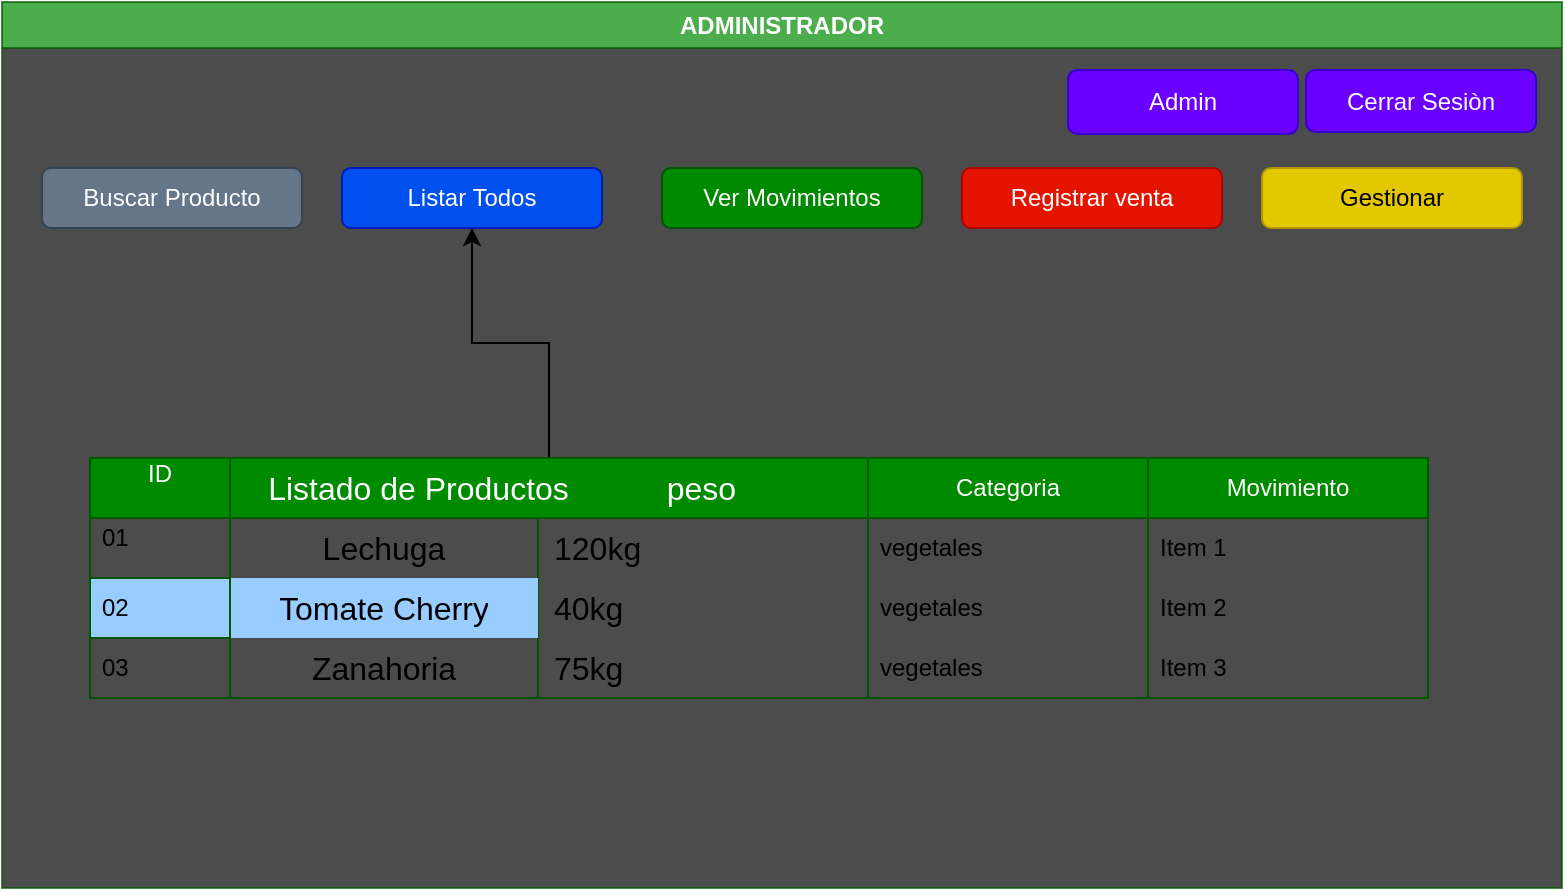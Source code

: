 <mxfile version="27.0.2">
  <diagram name="Página-1" id="Ot_-Mr4bFp7TJ5_a9pxv">
    <mxGraphModel dx="1410" dy="833" grid="0" gridSize="10" guides="1" tooltips="1" connect="1" arrows="1" fold="1" page="1" pageScale="1" pageWidth="827" pageHeight="1169" background="light-dark(#FFFFFF,#FFFFFF)" math="0" shadow="0">
      <root>
        <mxCell id="0" />
        <mxCell id="1" parent="0" />
        <mxCell id="YvgkLhhPr4zb0zmvWF8X-1" value="&lt;span&gt;ADMINISTRADOR&lt;/span&gt;" style="swimlane;whiteSpace=wrap;html=1;fillColor=#008a00;fontColor=#ffffff;strokeColor=#005700;opacity=70;swimlaneFillColor=light-dark(#000000,#FFFFFF);" parent="1" vertex="1">
          <mxGeometry x="26" y="182" width="780" height="443" as="geometry" />
        </mxCell>
        <mxCell id="YvgkLhhPr4zb0zmvWF8X-4" value="Buscar Producto" style="rounded=1;whiteSpace=wrap;html=1;fillColor=#647687;fontColor=#ffffff;strokeColor=#314354;" parent="YvgkLhhPr4zb0zmvWF8X-1" vertex="1">
          <mxGeometry x="20" y="83" width="130" height="30" as="geometry" />
        </mxCell>
        <mxCell id="YvgkLhhPr4zb0zmvWF8X-6" value="Listar Todos" style="rounded=1;whiteSpace=wrap;html=1;fillColor=#0050ef;strokeColor=#001DBC;fillStyle=auto;fontColor=#ffffff;" parent="YvgkLhhPr4zb0zmvWF8X-1" vertex="1">
          <mxGeometry x="170" y="83" width="130" height="30" as="geometry" />
        </mxCell>
        <mxCell id="YvgkLhhPr4zb0zmvWF8X-7" value="Registrar venta" style="rounded=1;whiteSpace=wrap;html=1;fillColor=#e51400;fontColor=#ffffff;strokeColor=#B20000;" parent="YvgkLhhPr4zb0zmvWF8X-1" vertex="1">
          <mxGeometry x="480" y="83" width="130" height="30" as="geometry" />
        </mxCell>
        <mxCell id="YvgkLhhPr4zb0zmvWF8X-12" value="Gestionar" style="rounded=1;whiteSpace=wrap;html=1;fillColor=#e3c800;fontColor=#000000;strokeColor=#B09500;" parent="YvgkLhhPr4zb0zmvWF8X-1" vertex="1">
          <mxGeometry x="630" y="83" width="130" height="30" as="geometry" />
        </mxCell>
        <mxCell id="YvgkLhhPr4zb0zmvWF8X-14" value="Ver Movimientos" style="rounded=1;whiteSpace=wrap;html=1;fillColor=#008a00;fontColor=#ffffff;strokeColor=#005700;" parent="YvgkLhhPr4zb0zmvWF8X-1" vertex="1">
          <mxGeometry x="330" y="83" width="130" height="30" as="geometry" />
        </mxCell>
        <mxCell id="YvgkLhhPr4zb0zmvWF8X-15" style="edgeStyle=orthogonalEdgeStyle;rounded=0;orthogonalLoop=1;jettySize=auto;html=1;exitX=0.5;exitY=1;exitDx=0;exitDy=0;" parent="YvgkLhhPr4zb0zmvWF8X-1" source="YvgkLhhPr4zb0zmvWF8X-6" target="YvgkLhhPr4zb0zmvWF8X-6" edge="1">
          <mxGeometry relative="1" as="geometry" />
        </mxCell>
        <mxCell id="xNw9vJUhxpTD5pzoMvH8-2" value="Cerrar Sesiòn" style="rounded=1;whiteSpace=wrap;html=1;fillColor=#6a00ff;fontColor=#ffffff;strokeColor=#3700CC;" parent="YvgkLhhPr4zb0zmvWF8X-1" vertex="1">
          <mxGeometry x="652" y="34" width="115" height="31" as="geometry" />
        </mxCell>
        <mxCell id="xNw9vJUhxpTD5pzoMvH8-75" value="" style="edgeStyle=orthogonalEdgeStyle;rounded=0;orthogonalLoop=1;jettySize=auto;html=1;" parent="YvgkLhhPr4zb0zmvWF8X-1" source="xNw9vJUhxpTD5pzoMvH8-51" target="YvgkLhhPr4zb0zmvWF8X-6" edge="1">
          <mxGeometry relative="1" as="geometry" />
        </mxCell>
        <mxCell id="xNw9vJUhxpTD5pzoMvH8-51" value="Listado de Productos&amp;nbsp; &amp;nbsp; &amp;nbsp; &amp;nbsp; &amp;nbsp; &amp;nbsp;peso&amp;nbsp; &amp;nbsp; &amp;nbsp; &amp;nbsp; &amp;nbsp; &amp;nbsp;" style="shape=table;startSize=30;container=1;collapsible=0;childLayout=tableLayout;fixedRows=1;rowLines=0;fontStyle=0;strokeColor=#005700;fontSize=16;labelBackgroundColor=none;labelBorderColor=none;textShadow=0;html=1;fillColor=#008a00;fontColor=#ffffff;" parent="YvgkLhhPr4zb0zmvWF8X-1" vertex="1">
          <mxGeometry x="114" y="228" width="319" height="120" as="geometry" />
        </mxCell>
        <mxCell id="xNw9vJUhxpTD5pzoMvH8-52" value="" style="shape=tableRow;horizontal=0;startSize=0;swimlaneHead=0;swimlaneBody=0;top=0;left=0;bottom=0;right=0;collapsible=0;dropTarget=0;fillColor=none;points=[[0,0.5],[1,0.5]];portConstraint=eastwest;strokeColor=inherit;fontSize=16;" parent="xNw9vJUhxpTD5pzoMvH8-51" vertex="1">
          <mxGeometry y="30" width="319" height="30" as="geometry" />
        </mxCell>
        <mxCell id="xNw9vJUhxpTD5pzoMvH8-53" value="&lt;font style=&quot;color: rgb(0, 0, 0);&quot;&gt;Lechuga&lt;/font&gt;" style="shape=partialRectangle;html=1;whiteSpace=wrap;connectable=0;fillColor=none;top=0;left=0;bottom=0;right=0;overflow=hidden;pointerEvents=1;strokeColor=inherit;fontSize=16;" parent="xNw9vJUhxpTD5pzoMvH8-52" vertex="1">
          <mxGeometry width="154" height="30" as="geometry">
            <mxRectangle width="154" height="30" as="alternateBounds" />
          </mxGeometry>
        </mxCell>
        <mxCell id="xNw9vJUhxpTD5pzoMvH8-54" value="&lt;font style=&quot;color: rgb(0, 0, 0);&quot;&gt;120kg&lt;/font&gt;" style="shape=partialRectangle;html=1;whiteSpace=wrap;connectable=0;fillColor=none;top=0;left=0;bottom=0;right=0;align=left;spacingLeft=6;overflow=hidden;strokeColor=inherit;fontSize=16;" parent="xNw9vJUhxpTD5pzoMvH8-52" vertex="1">
          <mxGeometry x="154" width="165" height="30" as="geometry">
            <mxRectangle width="165" height="30" as="alternateBounds" />
          </mxGeometry>
        </mxCell>
        <mxCell id="xNw9vJUhxpTD5pzoMvH8-55" value="" style="shape=tableRow;horizontal=0;startSize=0;swimlaneHead=0;swimlaneBody=0;top=0;left=0;bottom=0;right=0;collapsible=0;dropTarget=0;fillColor=none;points=[[0,0.5],[1,0.5]];portConstraint=eastwest;strokeColor=inherit;fontSize=16;" parent="xNw9vJUhxpTD5pzoMvH8-51" vertex="1">
          <mxGeometry y="60" width="319" height="30" as="geometry" />
        </mxCell>
        <mxCell id="xNw9vJUhxpTD5pzoMvH8-56" value="&lt;font style=&quot;color: rgb(0, 0, 0);&quot;&gt;Tomate Cherry&lt;/font&gt;" style="shape=partialRectangle;html=1;whiteSpace=wrap;connectable=0;fillColor=#99CCFF;top=0;left=0;bottom=0;right=0;overflow=hidden;strokeColor=#000000;fontSize=16;fontColor=#ffffff;" parent="xNw9vJUhxpTD5pzoMvH8-55" vertex="1">
          <mxGeometry width="154" height="30" as="geometry">
            <mxRectangle width="154" height="30" as="alternateBounds" />
          </mxGeometry>
        </mxCell>
        <mxCell id="xNw9vJUhxpTD5pzoMvH8-57" value="40kg" style="shape=partialRectangle;html=1;whiteSpace=wrap;connectable=0;fillColor=none;top=0;left=0;bottom=0;right=0;align=left;spacingLeft=6;overflow=hidden;strokeColor=#000000;fontSize=16;fontColor=#000000;" parent="xNw9vJUhxpTD5pzoMvH8-55" vertex="1">
          <mxGeometry x="154" width="165" height="30" as="geometry">
            <mxRectangle width="165" height="30" as="alternateBounds" />
          </mxGeometry>
        </mxCell>
        <mxCell id="xNw9vJUhxpTD5pzoMvH8-58" value="" style="shape=tableRow;horizontal=0;startSize=0;swimlaneHead=0;swimlaneBody=0;top=0;left=0;bottom=0;right=0;collapsible=0;dropTarget=0;fillColor=none;points=[[0,0.5],[1,0.5]];portConstraint=eastwest;strokeColor=inherit;fontSize=16;" parent="xNw9vJUhxpTD5pzoMvH8-51" vertex="1">
          <mxGeometry y="90" width="319" height="30" as="geometry" />
        </mxCell>
        <mxCell id="xNw9vJUhxpTD5pzoMvH8-59" value="&lt;font style=&quot;color: rgb(0, 0, 0);&quot;&gt;Zanahoria&lt;/font&gt;" style="shape=partialRectangle;html=1;whiteSpace=wrap;connectable=0;fillColor=none;top=0;left=0;bottom=0;right=0;overflow=hidden;strokeColor=inherit;fontSize=16;" parent="xNw9vJUhxpTD5pzoMvH8-58" vertex="1">
          <mxGeometry width="154" height="30" as="geometry">
            <mxRectangle width="154" height="30" as="alternateBounds" />
          </mxGeometry>
        </mxCell>
        <mxCell id="xNw9vJUhxpTD5pzoMvH8-60" value="&lt;font style=&quot;color: rgb(0, 0, 0);&quot;&gt;75kg&lt;/font&gt;" style="shape=partialRectangle;html=1;whiteSpace=wrap;connectable=0;fillColor=none;top=0;left=0;bottom=0;right=0;align=left;spacingLeft=6;overflow=hidden;strokeColor=inherit;fontSize=16;" parent="xNw9vJUhxpTD5pzoMvH8-58" vertex="1">
          <mxGeometry x="154" width="165" height="30" as="geometry">
            <mxRectangle width="165" height="30" as="alternateBounds" />
          </mxGeometry>
        </mxCell>
        <mxCell id="xNw9vJUhxpTD5pzoMvH8-62" value="Admin" style="rounded=1;whiteSpace=wrap;html=1;fillColor=#6a00ff;fontColor=#ffffff;strokeColor=#3700CC;" parent="YvgkLhhPr4zb0zmvWF8X-1" vertex="1">
          <mxGeometry x="533" y="34" width="115" height="32" as="geometry" />
        </mxCell>
        <mxCell id="xNw9vJUhxpTD5pzoMvH8-63" value="Categoria" style="swimlane;fontStyle=0;childLayout=stackLayout;horizontal=1;startSize=30;horizontalStack=0;resizeParent=1;resizeParentMax=0;resizeLast=0;collapsible=1;marginBottom=0;whiteSpace=wrap;html=1;fillColor=#008a00;fontColor=#ffffff;strokeColor=#005700;" parent="YvgkLhhPr4zb0zmvWF8X-1" vertex="1">
          <mxGeometry x="433" y="228" width="140" height="120" as="geometry" />
        </mxCell>
        <mxCell id="xNw9vJUhxpTD5pzoMvH8-64" value="&lt;font style=&quot;color: rgb(0, 0, 0);&quot;&gt;vegetales&lt;/font&gt;" style="text;strokeColor=none;fillColor=none;align=left;verticalAlign=middle;spacingLeft=4;spacingRight=4;overflow=hidden;points=[[0,0.5],[1,0.5]];portConstraint=eastwest;rotatable=0;whiteSpace=wrap;html=1;" parent="xNw9vJUhxpTD5pzoMvH8-63" vertex="1">
          <mxGeometry y="30" width="140" height="30" as="geometry" />
        </mxCell>
        <mxCell id="xNw9vJUhxpTD5pzoMvH8-65" value="&lt;font style=&quot;color: rgb(0, 0, 0);&quot;&gt;vegetales&lt;/font&gt;" style="text;strokeColor=none;fillColor=none;align=left;verticalAlign=middle;spacingLeft=4;spacingRight=4;overflow=hidden;points=[[0,0.5],[1,0.5]];portConstraint=eastwest;rotatable=0;whiteSpace=wrap;html=1;" parent="xNw9vJUhxpTD5pzoMvH8-63" vertex="1">
          <mxGeometry y="60" width="140" height="30" as="geometry" />
        </mxCell>
        <mxCell id="xNw9vJUhxpTD5pzoMvH8-66" value="&lt;font style=&quot;color: rgb(0, 0, 0);&quot;&gt;vegetales&lt;/font&gt;" style="text;strokeColor=none;fillColor=none;align=left;verticalAlign=middle;spacingLeft=4;spacingRight=4;overflow=hidden;points=[[0,0.5],[1,0.5]];portConstraint=eastwest;rotatable=0;whiteSpace=wrap;html=1;" parent="xNw9vJUhxpTD5pzoMvH8-63" vertex="1">
          <mxGeometry y="90" width="140" height="30" as="geometry" />
        </mxCell>
        <mxCell id="xNw9vJUhxpTD5pzoMvH8-67" value="Movimiento" style="swimlane;fontStyle=0;childLayout=stackLayout;horizontal=1;startSize=30;horizontalStack=0;resizeParent=1;resizeParentMax=0;resizeLast=0;collapsible=1;marginBottom=0;whiteSpace=wrap;html=1;fillColor=#008a00;fontColor=#ffffff;strokeColor=#005700;" parent="YvgkLhhPr4zb0zmvWF8X-1" vertex="1">
          <mxGeometry x="573" y="228" width="140" height="120" as="geometry" />
        </mxCell>
        <mxCell id="xNw9vJUhxpTD5pzoMvH8-68" value="&lt;font style=&quot;color: rgb(0, 0, 0);&quot;&gt;Item 1&lt;/font&gt;" style="text;strokeColor=none;fillColor=none;align=left;verticalAlign=middle;spacingLeft=4;spacingRight=4;overflow=hidden;points=[[0,0.5],[1,0.5]];portConstraint=eastwest;rotatable=0;whiteSpace=wrap;html=1;" parent="xNw9vJUhxpTD5pzoMvH8-67" vertex="1">
          <mxGeometry y="30" width="140" height="30" as="geometry" />
        </mxCell>
        <mxCell id="xNw9vJUhxpTD5pzoMvH8-69" value="&lt;font style=&quot;color: rgb(0, 0, 0);&quot;&gt;Item 2&lt;/font&gt;" style="text;strokeColor=none;fillColor=none;align=left;verticalAlign=middle;spacingLeft=4;spacingRight=4;overflow=hidden;points=[[0,0.5],[1,0.5]];portConstraint=eastwest;rotatable=0;whiteSpace=wrap;html=1;" parent="xNw9vJUhxpTD5pzoMvH8-67" vertex="1">
          <mxGeometry y="60" width="140" height="30" as="geometry" />
        </mxCell>
        <mxCell id="xNw9vJUhxpTD5pzoMvH8-70" value="&lt;font style=&quot;color: rgb(0, 0, 0);&quot;&gt;Item 3&lt;/font&gt;" style="text;strokeColor=none;fillColor=none;align=left;verticalAlign=middle;spacingLeft=4;spacingRight=4;overflow=hidden;points=[[0,0.5],[1,0.5]];portConstraint=eastwest;rotatable=0;whiteSpace=wrap;html=1;" parent="xNw9vJUhxpTD5pzoMvH8-67" vertex="1">
          <mxGeometry y="90" width="140" height="30" as="geometry" />
        </mxCell>
        <mxCell id="xNw9vJUhxpTD5pzoMvH8-71" value="ID&lt;div&gt;&lt;br&gt;&lt;/div&gt;" style="swimlane;fontStyle=0;childLayout=stackLayout;horizontal=1;startSize=30;horizontalStack=0;resizeParent=1;resizeParentMax=0;resizeLast=0;collapsible=1;marginBottom=0;whiteSpace=wrap;html=1;fillColor=#008a00;fontColor=#FFFFFF;strokeColor=#005700;" parent="YvgkLhhPr4zb0zmvWF8X-1" vertex="1">
          <mxGeometry x="44" y="228" width="70" height="120" as="geometry" />
        </mxCell>
        <mxCell id="xNw9vJUhxpTD5pzoMvH8-72" value="01&lt;div&gt;&lt;br&gt;&lt;/div&gt;" style="text;strokeColor=none;fillColor=none;align=left;verticalAlign=middle;spacingLeft=4;spacingRight=4;overflow=hidden;points=[[0,0.5],[1,0.5]];portConstraint=eastwest;rotatable=0;whiteSpace=wrap;html=1;fontColor=#000000;" parent="xNw9vJUhxpTD5pzoMvH8-71" vertex="1">
          <mxGeometry y="30" width="70" height="30" as="geometry" />
        </mxCell>
        <mxCell id="xNw9vJUhxpTD5pzoMvH8-73" value="&lt;font style=&quot;color: rgb(0, 0, 0);&quot;&gt;02&lt;/font&gt;" style="text;strokeColor=#005700;fillColor=#99CCFF;align=left;verticalAlign=middle;spacingLeft=4;spacingRight=4;overflow=hidden;points=[[0,0.5],[1,0.5]];portConstraint=eastwest;rotatable=0;whiteSpace=wrap;html=1;fontColor=#FFFFFF;" parent="xNw9vJUhxpTD5pzoMvH8-71" vertex="1">
          <mxGeometry y="60" width="70" height="30" as="geometry" />
        </mxCell>
        <mxCell id="xNw9vJUhxpTD5pzoMvH8-74" value="&lt;font style=&quot;color: rgb(0, 0, 0);&quot;&gt;03&lt;/font&gt;" style="text;strokeColor=none;fillColor=none;align=left;verticalAlign=middle;spacingLeft=4;spacingRight=4;overflow=hidden;points=[[0,0.5],[1,0.5]];portConstraint=eastwest;rotatable=0;whiteSpace=wrap;html=1;" parent="xNw9vJUhxpTD5pzoMvH8-71" vertex="1">
          <mxGeometry y="90" width="70" height="30" as="geometry" />
        </mxCell>
      </root>
    </mxGraphModel>
  </diagram>
</mxfile>
